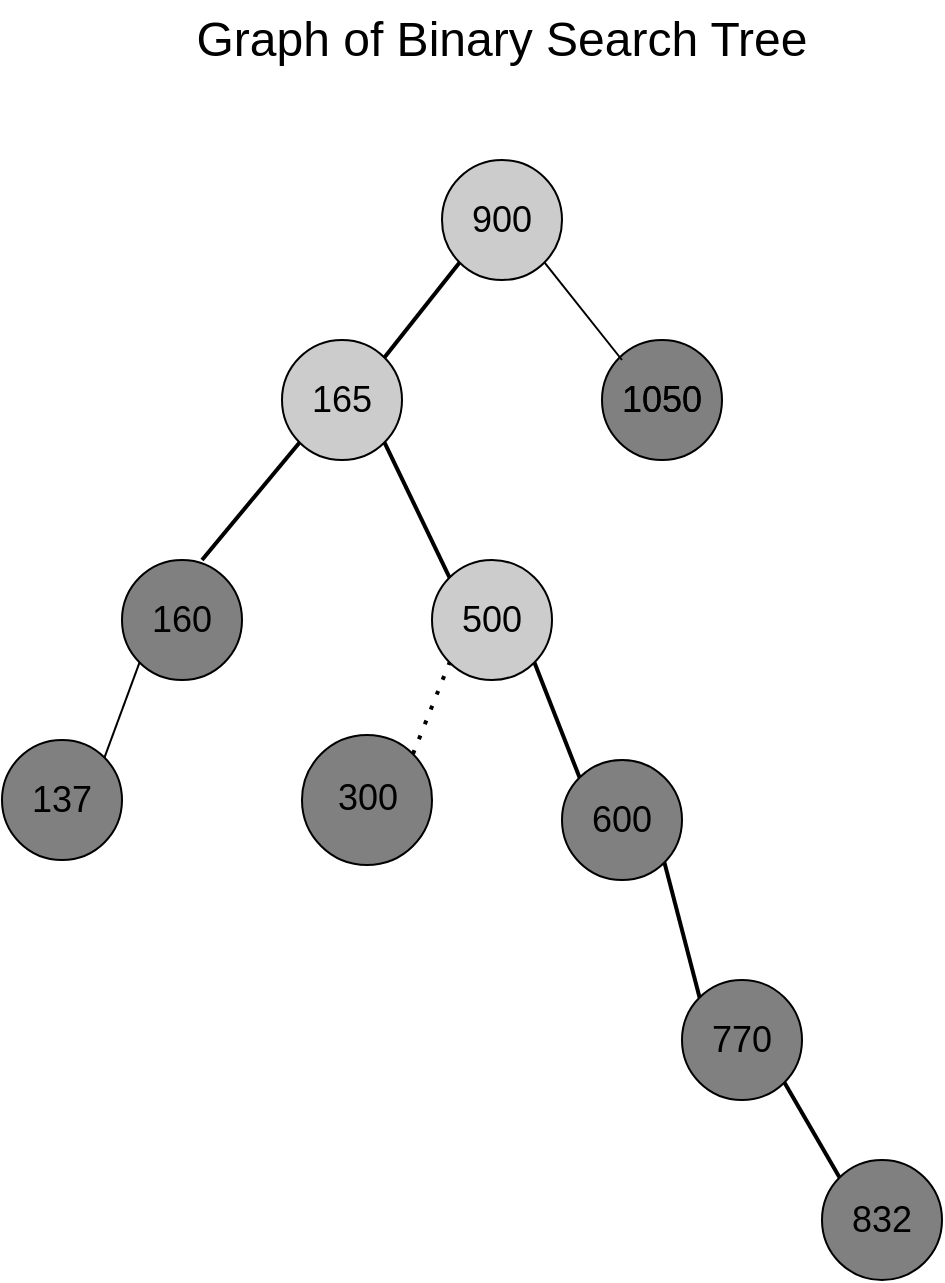 <mxfile version="24.4.6" type="device">
  <diagram name="Page-1" id="oQs5Msb84dRmakOZ9Pgx">
    <mxGraphModel dx="1235" dy="686" grid="1" gridSize="10" guides="1" tooltips="1" connect="1" arrows="1" fold="1" page="1" pageScale="1" pageWidth="850" pageHeight="1100" math="0" shadow="0">
      <root>
        <mxCell id="0" />
        <mxCell id="1" parent="0" />
        <mxCell id="B8zF1UmSwCHc9ANd8677-1" value="&lt;font style=&quot;font-size: 24px;&quot;&gt;Graph of Binary Search Tree&lt;/font&gt;" style="text;html=1;align=center;verticalAlign=middle;whiteSpace=wrap;rounded=0;" vertex="1" parent="1">
          <mxGeometry x="240" y="120" width="320" height="40" as="geometry" />
        </mxCell>
        <mxCell id="B8zF1UmSwCHc9ANd8677-2" value="" style="ellipse;whiteSpace=wrap;html=1;aspect=fixed;fillColor=#CCCCCC;" vertex="1" parent="1">
          <mxGeometry x="370" y="200" width="60" height="60" as="geometry" />
        </mxCell>
        <mxCell id="B8zF1UmSwCHc9ANd8677-3" value="&lt;font style=&quot;font-size: 18px;&quot;&gt;900&lt;/font&gt;" style="text;html=1;align=center;verticalAlign=middle;whiteSpace=wrap;rounded=0;" vertex="1" parent="1">
          <mxGeometry x="370" y="215" width="60" height="30" as="geometry" />
        </mxCell>
        <mxCell id="B8zF1UmSwCHc9ANd8677-5" value="" style="ellipse;whiteSpace=wrap;html=1;aspect=fixed;fillColor=#808080;" vertex="1" parent="1">
          <mxGeometry x="450" y="290" width="60" height="60" as="geometry" />
        </mxCell>
        <mxCell id="B8zF1UmSwCHc9ANd8677-6" value="&lt;font style=&quot;font-size: 18px;&quot;&gt;1050&lt;/font&gt;" style="text;html=1;align=center;verticalAlign=middle;whiteSpace=wrap;rounded=0;" vertex="1" parent="1">
          <mxGeometry x="450" y="305" width="60" height="30" as="geometry" />
        </mxCell>
        <mxCell id="B8zF1UmSwCHc9ANd8677-8" value="" style="endArrow=none;html=1;rounded=0;entryX=1;entryY=1;entryDx=0;entryDy=0;strokeColor=#000000;" edge="1" parent="1" target="B8zF1UmSwCHc9ANd8677-2">
          <mxGeometry width="50" height="50" relative="1" as="geometry">
            <mxPoint x="460" y="300" as="sourcePoint" />
            <mxPoint x="330" y="350" as="targetPoint" />
          </mxGeometry>
        </mxCell>
        <mxCell id="B8zF1UmSwCHc9ANd8677-9" value="&lt;font style=&quot;font-size: 18px;&quot;&gt;1050&lt;/font&gt;" style="text;html=1;align=center;verticalAlign=middle;whiteSpace=wrap;rounded=0;" vertex="1" parent="1">
          <mxGeometry x="450" y="305" width="60" height="30" as="geometry" />
        </mxCell>
        <mxCell id="B8zF1UmSwCHc9ANd8677-12" value="" style="ellipse;whiteSpace=wrap;html=1;aspect=fixed;fillColor=#CCCCCC;" vertex="1" parent="1">
          <mxGeometry x="290" y="290" width="60" height="60" as="geometry" />
        </mxCell>
        <mxCell id="B8zF1UmSwCHc9ANd8677-13" value="" style="endArrow=none;html=1;strokeWidth=2;rounded=0;entryX=0;entryY=1;entryDx=0;entryDy=0;exitX=1;exitY=0;exitDx=0;exitDy=0;" edge="1" parent="1" source="B8zF1UmSwCHc9ANd8677-12" target="B8zF1UmSwCHc9ANd8677-2">
          <mxGeometry width="50" height="50" relative="1" as="geometry">
            <mxPoint x="290" y="270" as="sourcePoint" />
            <mxPoint x="340" y="220" as="targetPoint" />
          </mxGeometry>
        </mxCell>
        <mxCell id="B8zF1UmSwCHc9ANd8677-14" value="&lt;font style=&quot;font-size: 18px;&quot;&gt;165&lt;/font&gt;" style="text;html=1;align=center;verticalAlign=middle;whiteSpace=wrap;rounded=0;" vertex="1" parent="1">
          <mxGeometry x="290" y="305" width="60" height="30" as="geometry" />
        </mxCell>
        <mxCell id="B8zF1UmSwCHc9ANd8677-15" value="" style="ellipse;whiteSpace=wrap;html=1;aspect=fixed;fillColor=#808080;" vertex="1" parent="1">
          <mxGeometry x="210" y="400" width="60" height="60" as="geometry" />
        </mxCell>
        <mxCell id="B8zF1UmSwCHc9ANd8677-16" value="&lt;font style=&quot;font-size: 18px;&quot;&gt;160&lt;/font&gt;" style="text;html=1;align=center;verticalAlign=middle;whiteSpace=wrap;rounded=0;" vertex="1" parent="1">
          <mxGeometry x="210" y="415" width="60" height="30" as="geometry" />
        </mxCell>
        <mxCell id="B8zF1UmSwCHc9ANd8677-17" value="" style="endArrow=none;html=1;strokeWidth=2;rounded=0;entryX=0;entryY=1;entryDx=0;entryDy=0;" edge="1" parent="1" target="B8zF1UmSwCHc9ANd8677-12">
          <mxGeometry width="50" height="50" relative="1" as="geometry">
            <mxPoint x="250" y="400" as="sourcePoint" />
            <mxPoint x="300" y="350" as="targetPoint" />
          </mxGeometry>
        </mxCell>
        <mxCell id="B8zF1UmSwCHc9ANd8677-18" value="" style="ellipse;whiteSpace=wrap;html=1;aspect=fixed;fillColor=#808080;" vertex="1" parent="1">
          <mxGeometry x="150" y="490" width="60" height="60" as="geometry" />
        </mxCell>
        <mxCell id="B8zF1UmSwCHc9ANd8677-19" value="&lt;font style=&quot;font-size: 18px;&quot;&gt;137&lt;/font&gt;" style="text;html=1;align=center;verticalAlign=middle;whiteSpace=wrap;rounded=0;" vertex="1" parent="1">
          <mxGeometry x="150" y="505" width="60" height="30" as="geometry" />
        </mxCell>
        <mxCell id="B8zF1UmSwCHc9ANd8677-20" value="" style="endArrow=none;html=1;rounded=0;entryX=0;entryY=1;entryDx=0;entryDy=0;exitX=1;exitY=0;exitDx=0;exitDy=0;" edge="1" parent="1" source="B8zF1UmSwCHc9ANd8677-18" target="B8zF1UmSwCHc9ANd8677-15">
          <mxGeometry width="50" height="50" relative="1" as="geometry">
            <mxPoint x="180" y="500" as="sourcePoint" />
            <mxPoint x="210" y="460" as="targetPoint" />
          </mxGeometry>
        </mxCell>
        <mxCell id="B8zF1UmSwCHc9ANd8677-21" value="" style="ellipse;whiteSpace=wrap;html=1;aspect=fixed;fillColor=#CCCCCC;" vertex="1" parent="1">
          <mxGeometry x="365" y="400" width="60" height="60" as="geometry" />
        </mxCell>
        <mxCell id="B8zF1UmSwCHc9ANd8677-22" value="" style="endArrow=none;html=1;strokeWidth=2;rounded=0;entryX=1;entryY=1;entryDx=0;entryDy=0;exitX=0;exitY=0;exitDx=0;exitDy=0;" edge="1" parent="1" source="B8zF1UmSwCHc9ANd8677-21" target="B8zF1UmSwCHc9ANd8677-12">
          <mxGeometry width="50" height="50" relative="1" as="geometry">
            <mxPoint x="310" y="410" as="sourcePoint" />
            <mxPoint x="360" y="360" as="targetPoint" />
          </mxGeometry>
        </mxCell>
        <mxCell id="B8zF1UmSwCHc9ANd8677-23" value="&lt;font style=&quot;font-size: 18px;&quot;&gt;500&lt;/font&gt;" style="text;html=1;align=center;verticalAlign=middle;whiteSpace=wrap;rounded=0;" vertex="1" parent="1">
          <mxGeometry x="365" y="415" width="60" height="30" as="geometry" />
        </mxCell>
        <mxCell id="B8zF1UmSwCHc9ANd8677-24" value="" style="ellipse;whiteSpace=wrap;html=1;aspect=fixed;fillColor=#808080;" vertex="1" parent="1">
          <mxGeometry x="430" y="500" width="60" height="60" as="geometry" />
        </mxCell>
        <mxCell id="B8zF1UmSwCHc9ANd8677-25" value="&lt;font style=&quot;font-size: 18px;&quot;&gt;600&lt;/font&gt;" style="text;html=1;align=center;verticalAlign=middle;whiteSpace=wrap;rounded=0;" vertex="1" parent="1">
          <mxGeometry x="430" y="515" width="60" height="30" as="geometry" />
        </mxCell>
        <mxCell id="B8zF1UmSwCHc9ANd8677-26" value="" style="endArrow=none;html=1;strokeWidth=2;rounded=0;entryX=1;entryY=1;entryDx=0;entryDy=0;exitX=0;exitY=0;exitDx=0;exitDy=0;" edge="1" parent="1" source="B8zF1UmSwCHc9ANd8677-24" target="B8zF1UmSwCHc9ANd8677-21">
          <mxGeometry width="50" height="50" relative="1" as="geometry">
            <mxPoint x="340" y="550" as="sourcePoint" />
            <mxPoint x="390" y="500" as="targetPoint" />
          </mxGeometry>
        </mxCell>
        <mxCell id="B8zF1UmSwCHc9ANd8677-27" value="" style="ellipse;whiteSpace=wrap;html=1;aspect=fixed;fillColor=#808080;" vertex="1" parent="1">
          <mxGeometry x="490" y="610" width="60" height="60" as="geometry" />
        </mxCell>
        <mxCell id="B8zF1UmSwCHc9ANd8677-28" value="&lt;font style=&quot;font-size: 18px;&quot;&gt;770&lt;/font&gt;" style="text;html=1;align=center;verticalAlign=middle;whiteSpace=wrap;rounded=0;" vertex="1" parent="1">
          <mxGeometry x="490" y="625" width="60" height="30" as="geometry" />
        </mxCell>
        <mxCell id="B8zF1UmSwCHc9ANd8677-29" value="" style="endArrow=none;html=1;strokeWidth=2;rounded=0;entryX=1;entryY=1;entryDx=0;entryDy=0;exitX=0;exitY=0;exitDx=0;exitDy=0;" edge="1" parent="1" source="B8zF1UmSwCHc9ANd8677-27" target="B8zF1UmSwCHc9ANd8677-24">
          <mxGeometry width="50" height="50" relative="1" as="geometry">
            <mxPoint x="410" y="650" as="sourcePoint" />
            <mxPoint x="460" y="600" as="targetPoint" />
          </mxGeometry>
        </mxCell>
        <mxCell id="B8zF1UmSwCHc9ANd8677-30" value="" style="ellipse;whiteSpace=wrap;html=1;aspect=fixed;fillColor=#808080;" vertex="1" parent="1">
          <mxGeometry x="560" y="700" width="60" height="60" as="geometry" />
        </mxCell>
        <mxCell id="B8zF1UmSwCHc9ANd8677-31" value="&lt;font style=&quot;font-size: 18px;&quot;&gt;832&lt;/font&gt;" style="text;html=1;align=center;verticalAlign=middle;whiteSpace=wrap;rounded=0;" vertex="1" parent="1">
          <mxGeometry x="560" y="715" width="60" height="30" as="geometry" />
        </mxCell>
        <mxCell id="B8zF1UmSwCHc9ANd8677-32" value="" style="endArrow=none;html=1;strokeWidth=2;rounded=0;entryX=1;entryY=1;entryDx=0;entryDy=0;exitX=0;exitY=0;exitDx=0;exitDy=0;" edge="1" parent="1" source="B8zF1UmSwCHc9ANd8677-30" target="B8zF1UmSwCHc9ANd8677-27">
          <mxGeometry width="50" height="50" relative="1" as="geometry">
            <mxPoint x="370" y="770" as="sourcePoint" />
            <mxPoint x="420" y="720" as="targetPoint" />
          </mxGeometry>
        </mxCell>
        <mxCell id="B8zF1UmSwCHc9ANd8677-33" value="" style="ellipse;whiteSpace=wrap;html=1;aspect=fixed;fillColor=#808080;" vertex="1" parent="1">
          <mxGeometry x="300" y="487.5" width="65" height="65" as="geometry" />
        </mxCell>
        <mxCell id="B8zF1UmSwCHc9ANd8677-34" value="&lt;font style=&quot;font-size: 18px;&quot;&gt;300&lt;/font&gt;" style="text;html=1;align=center;verticalAlign=middle;whiteSpace=wrap;rounded=0;" vertex="1" parent="1">
          <mxGeometry x="303" y="503.5" width="60" height="30" as="geometry" />
        </mxCell>
        <mxCell id="B8zF1UmSwCHc9ANd8677-35" value="" style="endArrow=none;dashed=1;html=1;dashPattern=1 3;strokeWidth=2;rounded=0;entryX=0;entryY=1;entryDx=0;entryDy=0;exitX=1;exitY=0;exitDx=0;exitDy=0;" edge="1" parent="1" source="B8zF1UmSwCHc9ANd8677-33" target="B8zF1UmSwCHc9ANd8677-21">
          <mxGeometry width="50" height="50" relative="1" as="geometry">
            <mxPoint x="310" y="680" as="sourcePoint" />
            <mxPoint x="360" y="630" as="targetPoint" />
          </mxGeometry>
        </mxCell>
      </root>
    </mxGraphModel>
  </diagram>
</mxfile>
